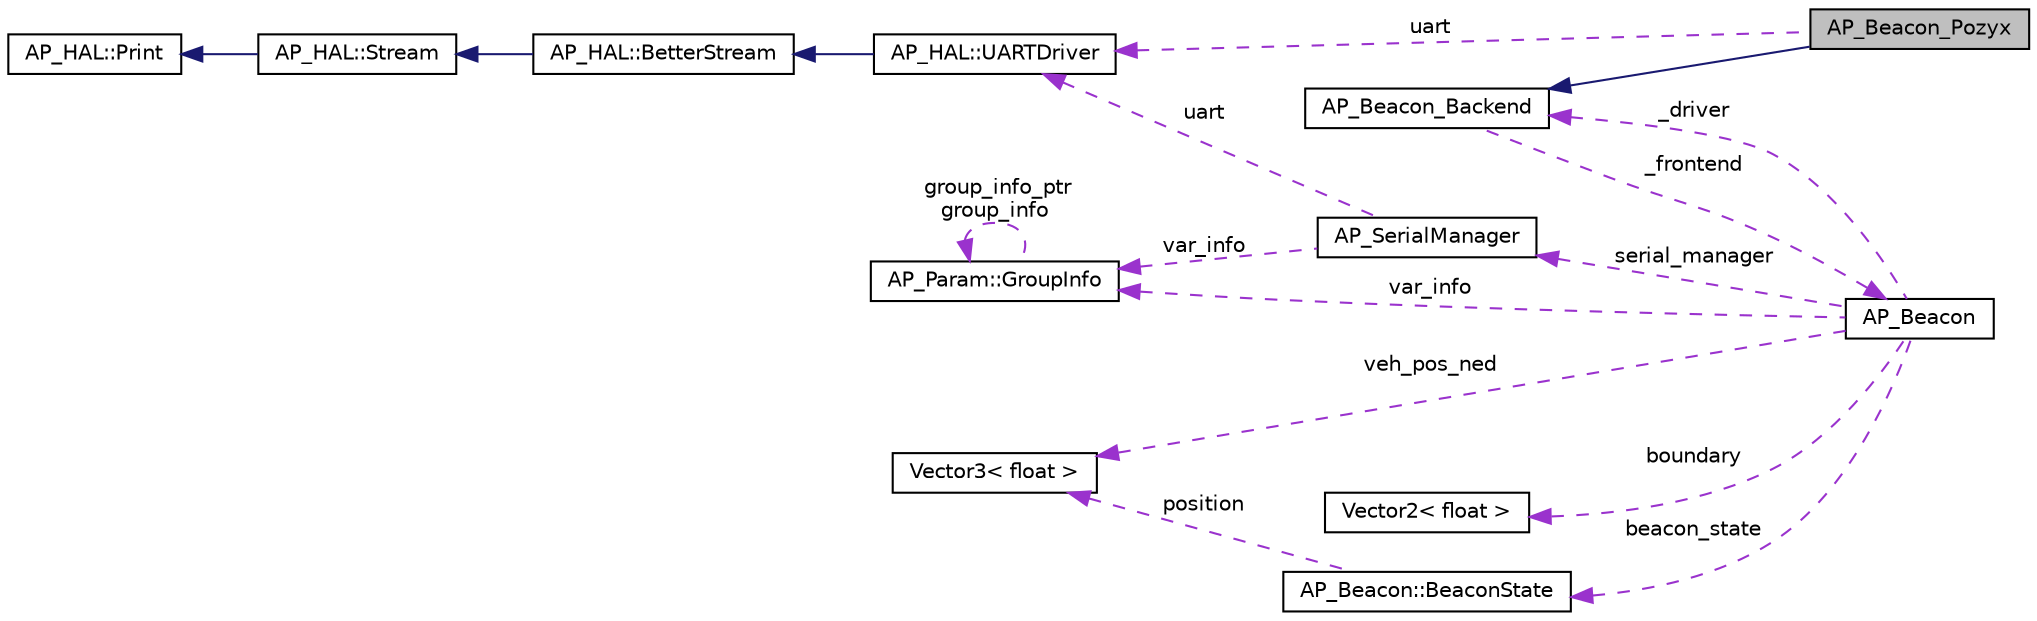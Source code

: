 digraph "AP_Beacon_Pozyx"
{
 // INTERACTIVE_SVG=YES
  edge [fontname="Helvetica",fontsize="10",labelfontname="Helvetica",labelfontsize="10"];
  node [fontname="Helvetica",fontsize="10",shape=record];
  rankdir="LR";
  Node1 [label="AP_Beacon_Pozyx",height=0.2,width=0.4,color="black", fillcolor="grey75", style="filled", fontcolor="black"];
  Node2 -> Node1 [dir="back",color="midnightblue",fontsize="10",style="solid",fontname="Helvetica"];
  Node2 [label="AP_Beacon_Backend",height=0.2,width=0.4,color="black", fillcolor="white", style="filled",URL="$classAP__Beacon__Backend.html"];
  Node3 -> Node2 [dir="back",color="darkorchid3",fontsize="10",style="dashed",label=" _frontend" ,fontname="Helvetica"];
  Node3 [label="AP_Beacon",height=0.2,width=0.4,color="black", fillcolor="white", style="filled",URL="$classAP__Beacon.html"];
  Node4 -> Node3 [dir="back",color="darkorchid3",fontsize="10",style="dashed",label=" serial_manager" ,fontname="Helvetica"];
  Node4 [label="AP_SerialManager",height=0.2,width=0.4,color="black", fillcolor="white", style="filled",URL="$classAP__SerialManager.html"];
  Node5 -> Node4 [dir="back",color="darkorchid3",fontsize="10",style="dashed",label=" uart" ,fontname="Helvetica"];
  Node5 [label="AP_HAL::UARTDriver",height=0.2,width=0.4,color="black", fillcolor="white", style="filled",URL="$classAP__HAL_1_1UARTDriver.html"];
  Node6 -> Node5 [dir="back",color="midnightblue",fontsize="10",style="solid",fontname="Helvetica"];
  Node6 [label="AP_HAL::BetterStream",height=0.2,width=0.4,color="black", fillcolor="white", style="filled",URL="$classAP__HAL_1_1BetterStream.html"];
  Node7 -> Node6 [dir="back",color="midnightblue",fontsize="10",style="solid",fontname="Helvetica"];
  Node7 [label="AP_HAL::Stream",height=0.2,width=0.4,color="black", fillcolor="white", style="filled",URL="$classAP__HAL_1_1Stream.html"];
  Node8 -> Node7 [dir="back",color="midnightblue",fontsize="10",style="solid",fontname="Helvetica"];
  Node8 [label="AP_HAL::Print",height=0.2,width=0.4,color="black", fillcolor="white", style="filled",URL="$classAP__HAL_1_1Print.html"];
  Node9 -> Node4 [dir="back",color="darkorchid3",fontsize="10",style="dashed",label=" var_info" ,fontname="Helvetica"];
  Node9 [label="AP_Param::GroupInfo",height=0.2,width=0.4,color="black", fillcolor="white", style="filled",URL="$structAP__Param_1_1GroupInfo.html"];
  Node9 -> Node9 [dir="back",color="darkorchid3",fontsize="10",style="dashed",label=" group_info_ptr\ngroup_info" ,fontname="Helvetica"];
  Node2 -> Node3 [dir="back",color="darkorchid3",fontsize="10",style="dashed",label=" _driver" ,fontname="Helvetica"];
  Node9 -> Node3 [dir="back",color="darkorchid3",fontsize="10",style="dashed",label=" var_info" ,fontname="Helvetica"];
  Node10 -> Node3 [dir="back",color="darkorchid3",fontsize="10",style="dashed",label=" veh_pos_ned" ,fontname="Helvetica"];
  Node10 [label="Vector3\< float \>",height=0.2,width=0.4,color="black", fillcolor="white", style="filled",URL="$classVector3.html"];
  Node11 -> Node3 [dir="back",color="darkorchid3",fontsize="10",style="dashed",label=" boundary" ,fontname="Helvetica"];
  Node11 [label="Vector2\< float \>",height=0.2,width=0.4,color="black", fillcolor="white", style="filled",URL="$structVector2.html"];
  Node12 -> Node3 [dir="back",color="darkorchid3",fontsize="10",style="dashed",label=" beacon_state" ,fontname="Helvetica"];
  Node12 [label="AP_Beacon::BeaconState",height=0.2,width=0.4,color="black", fillcolor="white", style="filled",URL="$structAP__Beacon_1_1BeaconState.html"];
  Node10 -> Node12 [dir="back",color="darkorchid3",fontsize="10",style="dashed",label=" position" ,fontname="Helvetica"];
  Node5 -> Node1 [dir="back",color="darkorchid3",fontsize="10",style="dashed",label=" uart" ,fontname="Helvetica"];
}
